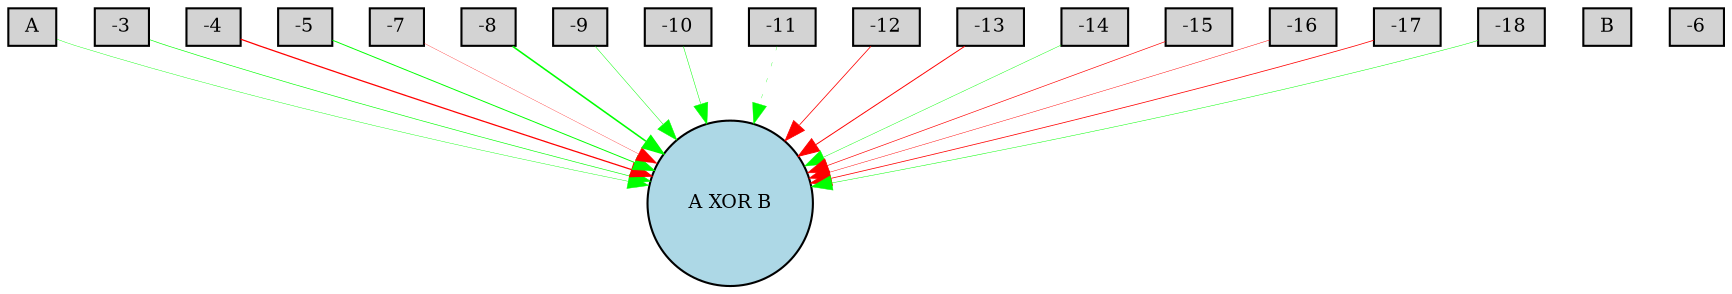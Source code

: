 digraph {
	node [fontsize=9 height=0.2 shape=circle width=0.2]
	A [fillcolor=lightgray shape=box style=filled]
	B [fillcolor=lightgray shape=box style=filled]
	-3 [fillcolor=lightgray shape=box style=filled]
	-4 [fillcolor=lightgray shape=box style=filled]
	-5 [fillcolor=lightgray shape=box style=filled]
	-6 [fillcolor=lightgray shape=box style=filled]
	-7 [fillcolor=lightgray shape=box style=filled]
	-8 [fillcolor=lightgray shape=box style=filled]
	-9 [fillcolor=lightgray shape=box style=filled]
	-10 [fillcolor=lightgray shape=box style=filled]
	-11 [fillcolor=lightgray shape=box style=filled]
	-12 [fillcolor=lightgray shape=box style=filled]
	-13 [fillcolor=lightgray shape=box style=filled]
	-14 [fillcolor=lightgray shape=box style=filled]
	-15 [fillcolor=lightgray shape=box style=filled]
	-16 [fillcolor=lightgray shape=box style=filled]
	-17 [fillcolor=lightgray shape=box style=filled]
	-18 [fillcolor=lightgray shape=box style=filled]
	"A XOR B" [fillcolor=lightblue style=filled]
	A -> "A XOR B" [color=green penwidth=0.1975064237544143 style=solid]
	-3 -> "A XOR B" [color=green penwidth=0.3035166622466271 style=solid]
	-4 -> "A XOR B" [color=red penwidth=0.6013575768143434 style=solid]
	-5 -> "A XOR B" [color=green penwidth=0.4595575869689853 style=solid]
	-7 -> "A XOR B" [color=red penwidth=0.1439622258909189 style=solid]
	-8 -> "A XOR B" [color=green penwidth=0.7566622264794359 style=solid]
	-9 -> "A XOR B" [color=green penwidth=0.22884349068501833 style=solid]
	-10 -> "A XOR B" [color=green penwidth=0.2405218677489638 style=solid]
	-11 -> "A XOR B" [color=green penwidth=0.14783728831648704 style=dotted]
	-12 -> "A XOR B" [color=red penwidth=0.3730166112869271 style=solid]
	-13 -> "A XOR B" [color=red penwidth=0.46343167606029867 style=solid]
	-14 -> "A XOR B" [color=green penwidth=0.21113119471606634 style=solid]
	-15 -> "A XOR B" [color=red penwidth=0.3118983217771293 style=solid]
	-16 -> "A XOR B" [color=red penwidth=0.2195131301798771 style=solid]
	-17 -> "A XOR B" [color=red penwidth=0.367661096124819 style=solid]
	-18 -> "A XOR B" [color=green penwidth=0.23138883735703286 style=solid]
}
